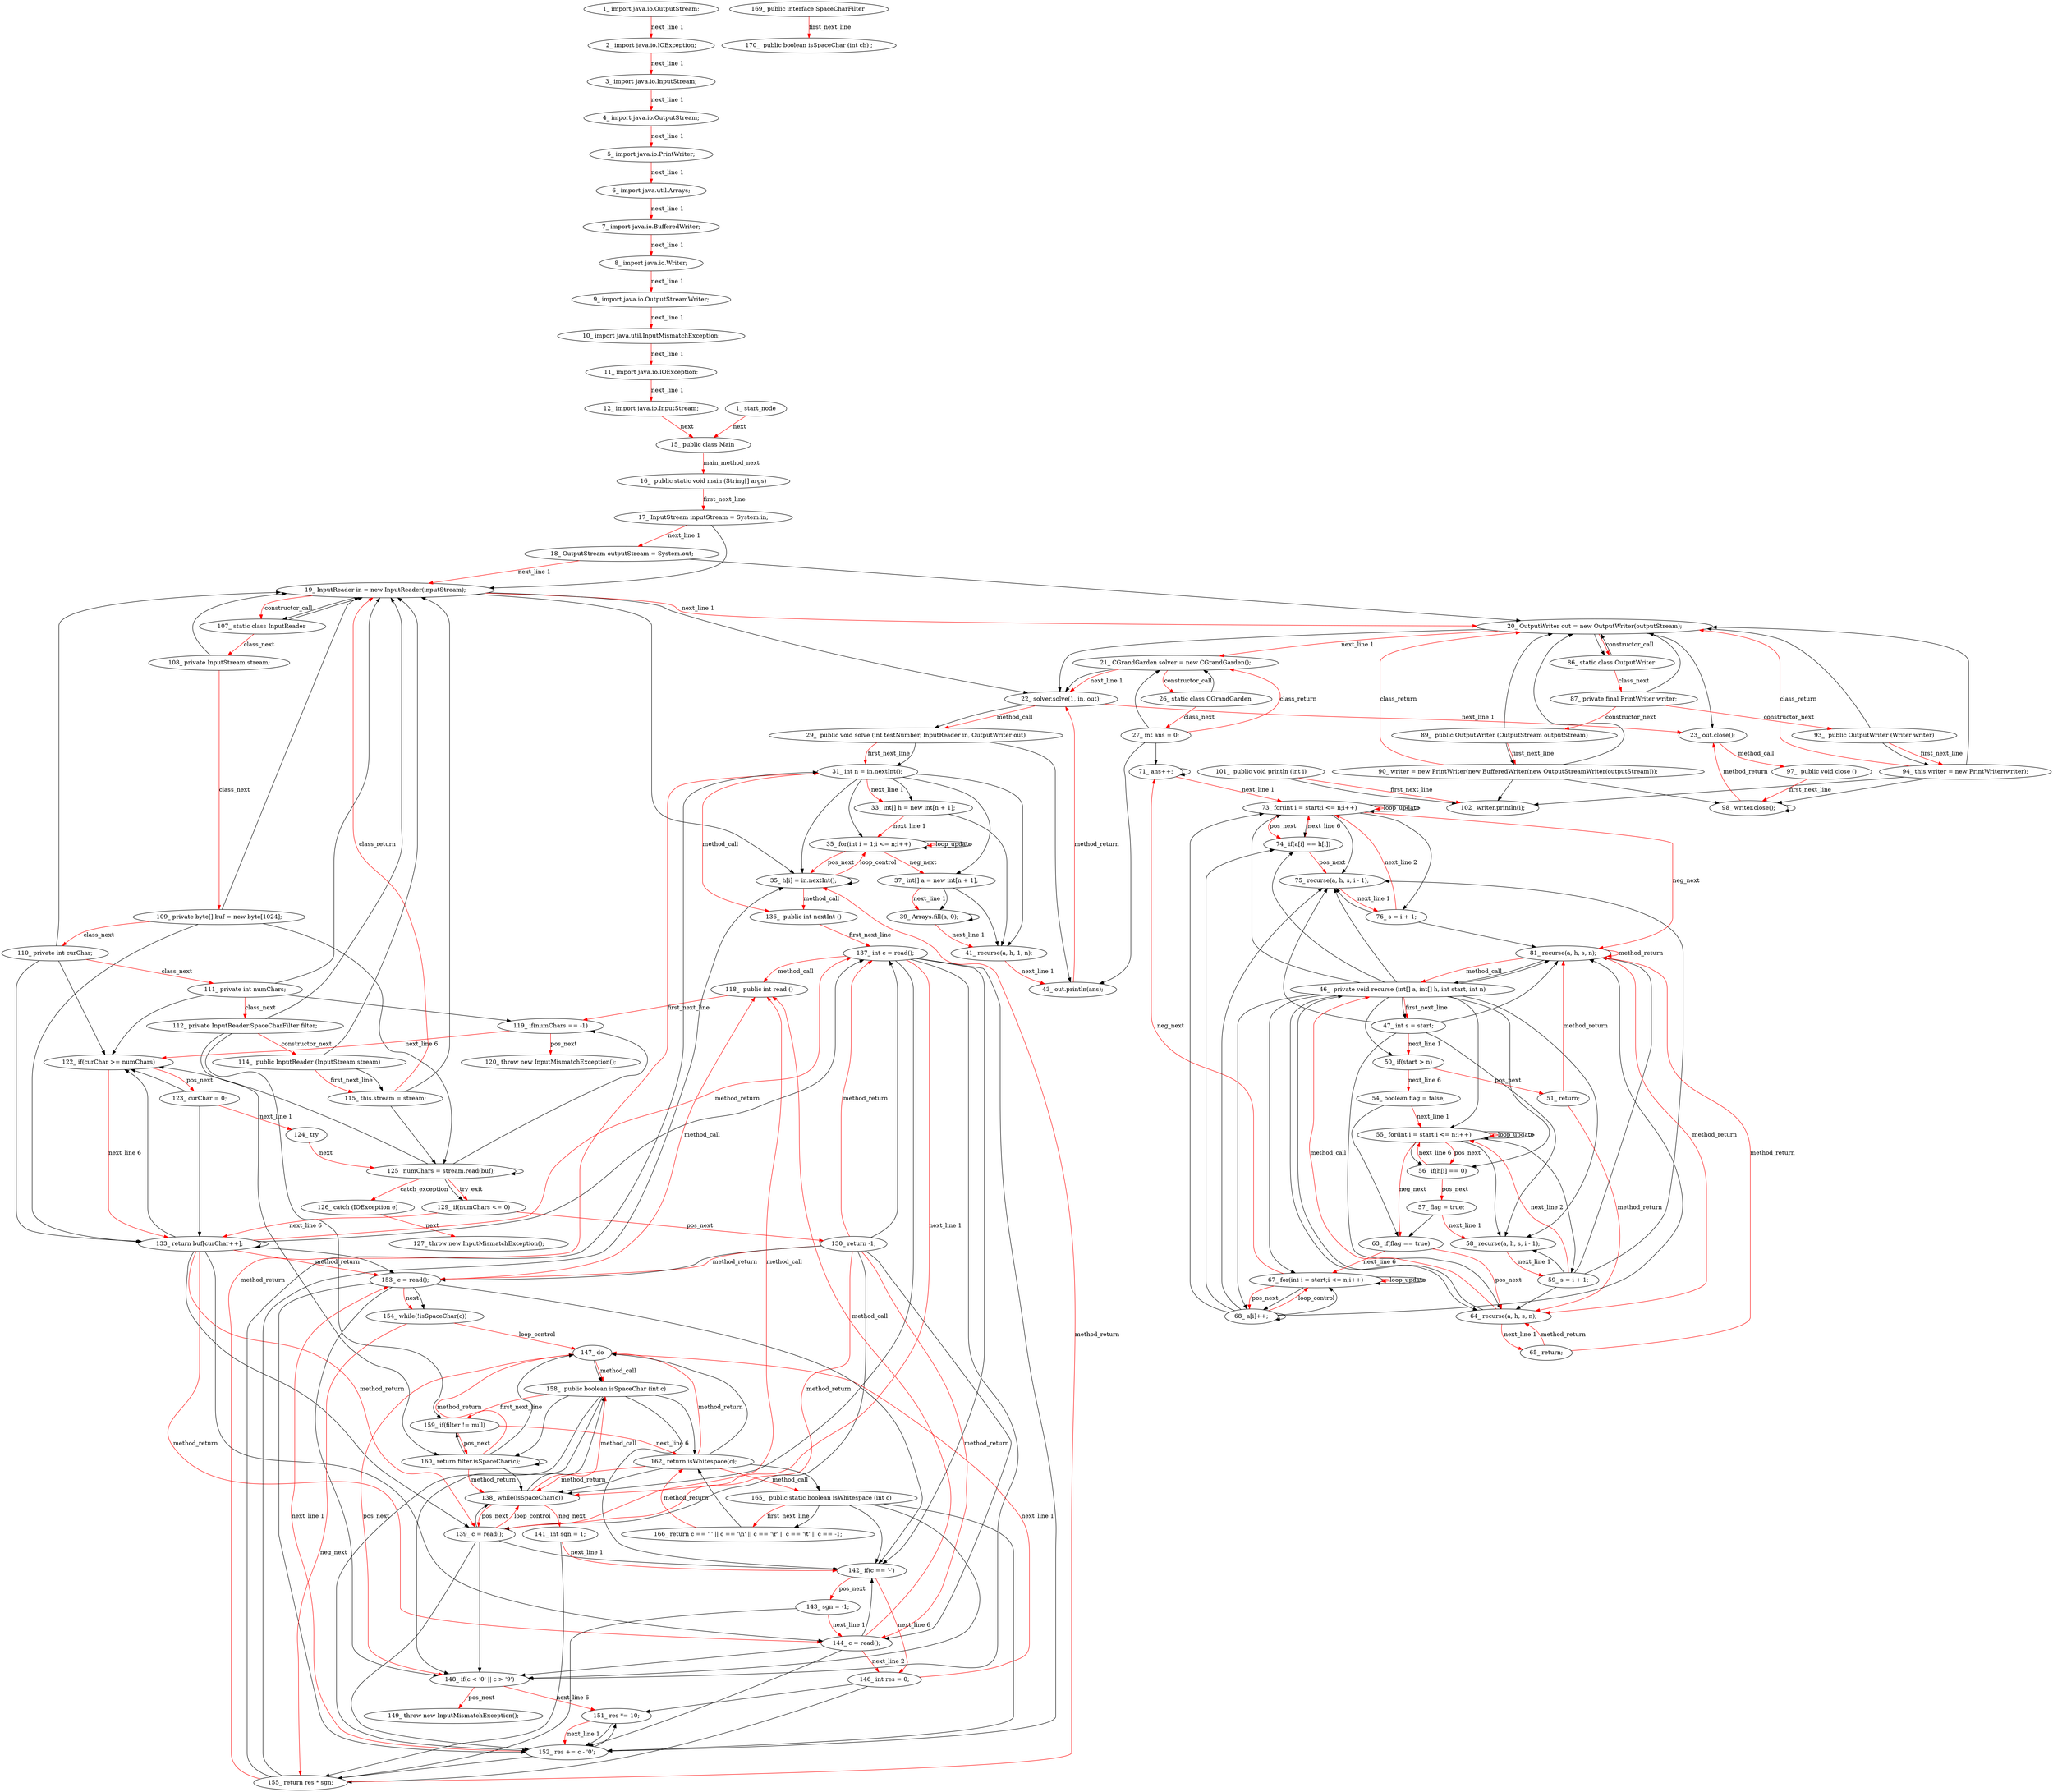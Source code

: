 digraph  {
6 [label="1_\ import\ java\.io\.OutputStream;", type_label=expression_statement];
12 [label="2_\ import\ java\.io\.IOException;", type_label=expression_statement];
18 [label="3_\ import\ java\.io\.InputStream;", type_label=expression_statement];
24 [label="4_\ import\ java\.io\.OutputStream;", type_label=expression_statement];
30 [label="5_\ import\ java\.io\.PrintWriter;", type_label=expression_statement];
36 [label="6_\ import\ java\.util\.Arrays;", type_label=expression_statement];
42 [label="7_\ import\ java\.io\.BufferedWriter;", type_label=expression_statement];
48 [label="8_\ import\ java\.io\.Writer;", type_label=expression_statement];
54 [label="9_\ import\ java\.io\.OutputStreamWriter;", type_label=expression_statement];
60 [label="10_\ import\ java\.util\.InputMismatchException;", type_label=expression_statement];
66 [label="11_\ import\ java\.io\.IOException;", type_label=expression_statement];
72 [label="12_\ import\ java\.io\.InputStream;", type_label=expression_statement];
78 [label="15_\ public\ class\ Main\ ", type_label=class_declaration];
82 [label="16_\ \ public\ static\ void\ main\ \(String\[\]\ args\)", type_label=method_declaration];
93 [label="17_\ InputStream\ inputStream\ =\ System\.in;", type_label=expression_statement];
100 [label="18_\ OutputStream\ outputStream\ =\ System\.out;", type_label=expression_statement];
107 [label="19_\ InputReader\ in\ =\ new\ InputReader\(inputStream\);", type_label=expression_statement];
115 [label="20_\ OutputWriter\ out\ =\ new\ OutputWriter\(outputStream\);", type_label=expression_statement];
123 [label="21_\ CGrandGarden\ solver\ =\ new\ CGrandGarden\(\);", type_label=expression_statement];
130 [label="22_\ solver\.solve\(1,\ in,\ out\);", type_label=expression_statement];
138 [label="23_\ out\.close\(\);", type_label=expression_statement];
143 [label="26_\ static\ class\ CGrandGarden\ ", type_label=class_declaration];
147 [label="27_\ int\ ans\ =\ 0;", type_label=expression_statement];
152 [label="29_\ \ public\ void\ solve\ \(int\ testNumber,\ InputReader\ in,\ OutputWriter\ out\)", type_label=method_declaration];
167 [label="31_\ int\ n\ =\ in\.nextInt\(\);", type_label=expression_statement];
175 [label="33_\ int\[\]\ h\ =\ new\ int\[n\ \+\ 1\];", type_label=expression_statement];
187 [label="35_\ for\(int\ i\ =\ 1;i\ <=\ n;i\+\+\)", type_label=for];
198 [label="35_\ h\[i\]\ =\ in\.nextInt\(\);", type_label=expression_statement];
207 [label="37_\ int\[\]\ a\ =\ new\ int\[n\ \+\ 1\];", type_label=expression_statement];
219 [label="39_\ Arrays\.fill\(a,\ 0\);", type_label=expression_statement];
226 [label="41_\ recurse\(a,\ h,\ 1,\ n\);", type_label=expression_statement];
234 [label="43_\ out\.println\(ans\);", type_label=expression_statement];
240 [label="46_\ \ private\ void\ recurse\ \(int\[\]\ a,\ int\[\]\ h,\ int\ start,\ int\ n\)", type_label=method_declaration];
262 [label="47_\ int\ s\ =\ start;", type_label=expression_statement];
267 [label="50_\ if\(start\ >\ n\)", type_label=if];
273 [label="51_\ return;", type_label=return];
274 [label="54_\ boolean\ flag\ =\ false;", type_label=expression_statement];
279 [label="55_\ for\(int\ i\ =\ start;i\ <=\ n;i\+\+\)", type_label=for];
291 [label="56_\ if\(h\[i\]\ ==\ 0\)", type_label=if];
299 [label="57_\ flag\ =\ true;", type_label=expression_statement];
303 [label="58_\ recurse\(a,\ h,\ s,\ i\ \-\ 1\);", type_label=expression_statement];
313 [label="59_\ s\ =\ i\ \+\ 1;", type_label=expression_statement];
319 [label="63_\ if\(flag\ ==\ true\)", type_label=if];
325 [label="64_\ recurse\(a,\ h,\ s,\ n\);", type_label=expression_statement];
333 [label="65_\ return;", type_label=return];
334 [label="67_\ for\(int\ i\ =\ start;i\ <=\ n;i\+\+\)", type_label=for];
346 [label="68_\ a\[i\]\+\+;", type_label=expression_statement];
351 [label="71_\ ans\+\+;", type_label=expression_statement];
354 [label="73_\ for\(int\ i\ =\ start;i\ <=\ n;i\+\+\)", type_label=for];
366 [label="74_\ if\(a\[i\]\ ==\ h\[i\]\)", type_label=if];
376 [label="75_\ recurse\(a,\ h,\ s,\ i\ \-\ 1\);", type_label=expression_statement];
386 [label="76_\ s\ =\ i\ \+\ 1;", type_label=expression_statement];
392 [label="81_\ recurse\(a,\ h,\ s,\ n\);", type_label=expression_statement];
400 [label="86_\ static\ class\ OutputWriter\ ", type_label=class_declaration];
404 [label="87_\ private\ final\ PrintWriter\ writer;", type_label=expression_statement];
409 [label="89_\ \ public\ OutputWriter\ \(OutputStream\ outputStream\)", type_label=constructor_declaration];
417 [label="90_\ writer\ =\ new\ PrintWriter\(new\ BufferedWriter\(new\ OutputStreamWriter\(outputStream\)\)\);", type_label=expression_statement];
430 [label="93_\ \ public\ OutputWriter\ \(Writer\ writer\)", type_label=constructor_declaration];
438 [label="94_\ this\.writer\ =\ new\ PrintWriter\(writer\);", type_label=expression_statement];
447 [label="97_\ \ public\ void\ close\ \(\)", type_label=method_declaration];
453 [label="98_\ writer\.close\(\);", type_label=expression_statement];
458 [label="101_\ \ public\ void\ println\ \(int\ i\)", type_label=method_declaration];
467 [label="102_\ writer\.println\(i\);", type_label=expression_statement];
473 [label="107_\ static\ class\ InputReader\ ", type_label=class_declaration];
477 [label="108_\ private\ InputStream\ stream;", type_label=expression_statement];
482 [label="109_\ private\ byte\[\]\ buf\ =\ new\ byte\[1024\];", type_label=expression_statement];
493 [label="110_\ private\ int\ curChar;", type_label=expression_statement];
498 [label="111_\ private\ int\ numChars;", type_label=expression_statement];
503 [label="112_\ private\ InputReader\.SpaceCharFilter\ filter;", type_label=expression_statement];
510 [label="114_\ \ public\ InputReader\ \(InputStream\ stream\)", type_label=constructor_declaration];
518 [label="115_\ this\.stream\ =\ stream;", type_label=expression_statement];
524 [label="118_\ \ public\ int\ read\ \(\)", type_label=method_declaration];
530 [label="119_\ if\(numChars\ ==\ \-1\)", type_label=if];
537 [label="120_\ throw\ new\ InputMismatchException\(\);", type_label=expression_statement];
541 [label="122_\ if\(curChar\ >=\ numChars\)", type_label=if];
547 [label="123_\ curChar\ =\ 0;", type_label=expression_statement];
551 [label="124_\ try", type_label=try];
553 [label="125_\ numChars\ =\ stream\.read\(buf\);", type_label=expression_statement];
561 [label="126_\ catch\ \(IOException\ e\)", type_label=catch];
567 [label="127_\ throw\ new\ InputMismatchException\(\);", type_label=expression_statement];
571 [label="129_\ if\(numChars\ <=\ 0\)", type_label=if];
577 [label="130_\ return\ \-1;", type_label=return];
580 [label="133_\ return\ buf\[curChar\+\+\];", type_label=return];
585 [label="136_\ \ public\ int\ nextInt\ \(\)", type_label=method_declaration];
591 [label="137_\ int\ c\ =\ read\(\);", type_label=expression_statement];
598 [label="138_\ while\(isSpaceChar\(c\)\)", type_label=while];
605 [label="139_\ c\ =\ read\(\);", type_label=expression_statement];
611 [label="141_\ int\ sgn\ =\ 1;", type_label=expression_statement];
616 [label="142_\ if\(c\ ==\ '\-'\)", type_label=if];
622 [label="143_\ sgn\ =\ \-1;", type_label=expression_statement];
627 [label="144_\ c\ =\ read\(\);", type_label=expression_statement];
633 [label="146_\ int\ res\ =\ 0;", type_label=expression_statement];
638 [label="147_\ do", type_label=do];
640 [label="148_\ if\(c\ <\ '0'\ \|\|\ c\ >\ '9'\)", type_label=if];
650 [label="149_\ throw\ new\ InputMismatchException\(\);", type_label=expression_statement];
654 [label="151_\ res\ \*=\ 10;", type_label=expression_statement];
658 [label="152_\ res\ \+=\ c\ \-\ '0';", type_label=expression_statement];
664 [label="153_\ c\ =\ read\(\);", type_label=expression_statement];
670 [label="154_\ while\(!isSpaceChar\(c\)\)", type_label=while];
676 [label="155_\ return\ res\ \*\ sgn;", type_label=return];
680 [label="158_\ \ public\ boolean\ isSpaceChar\ \(int\ c\)", type_label=method_declaration];
689 [label="159_\ if\(filter\ !=\ null\)", type_label=if];
695 [label="160_\ return\ filter\.isSpaceChar\(c\);", type_label=return];
701 [label="162_\ return\ isWhitespace\(c\);", type_label=return];
706 [label="165_\ \ public\ static\ boolean\ isWhitespace\ \(int\ c\)", type_label=method_declaration];
715 [label="166_\ return\ c\ ==\ '\ '\ \|\|\ c\ ==\ '\\n'\ \|\|\ c\ ==\ '\\r'\ \|\|\ c\ ==\ '\\t'\ \|\|\ c\ ==\ \-1;", type_label=return];
736 [label="169_\ public\ interface\ SpaceCharFilter\ ", type_label=interface_declaration];
740 [label="170_\ \ public\ boolean\ isSpaceChar\ \(int\ ch\)\ ;", type_label=method_declaration];
1 [label="1_\ start_node", type_label=start];
6 -> 12  [color=red, controlflow_type="next_line 1", edge_type=CFG_edge, key=0, label="next_line 1"];
12 -> 18  [color=red, controlflow_type="next_line 1", edge_type=CFG_edge, key=0, label="next_line 1"];
18 -> 24  [color=red, controlflow_type="next_line 1", edge_type=CFG_edge, key=0, label="next_line 1"];
24 -> 30  [color=red, controlflow_type="next_line 1", edge_type=CFG_edge, key=0, label="next_line 1"];
30 -> 36  [color=red, controlflow_type="next_line 1", edge_type=CFG_edge, key=0, label="next_line 1"];
36 -> 42  [color=red, controlflow_type="next_line 1", edge_type=CFG_edge, key=0, label="next_line 1"];
42 -> 48  [color=red, controlflow_type="next_line 1", edge_type=CFG_edge, key=0, label="next_line 1"];
48 -> 54  [color=red, controlflow_type="next_line 1", edge_type=CFG_edge, key=0, label="next_line 1"];
54 -> 60  [color=red, controlflow_type="next_line 1", edge_type=CFG_edge, key=0, label="next_line 1"];
60 -> 66  [color=red, controlflow_type="next_line 1", edge_type=CFG_edge, key=0, label="next_line 1"];
66 -> 72  [color=red, controlflow_type="next_line 1", edge_type=CFG_edge, key=0, label="next_line 1"];
72 -> 78  [color=red, controlflow_type=next, edge_type=CFG_edge, key=0, label=next];
78 -> 82  [color=red, controlflow_type=main_method_next, edge_type=CFG_edge, key=0, label=main_method_next];
82 -> 93  [color=red, controlflow_type=first_next_line, edge_type=CFG_edge, key=0, label=first_next_line];
93 -> 100  [color=red, controlflow_type="next_line 1", edge_type=CFG_edge, key=0, label="next_line 1"];
93 -> 107  [key=0, used_def=inputStream];
100 -> 107  [color=red, controlflow_type="next_line 1", edge_type=CFG_edge, key=0, label="next_line 1"];
100 -> 115  [key=0, used_def=outputStream];
107 -> 115  [color=red, controlflow_type="next_line 1", edge_type=CFG_edge, key=0, label="next_line 1"];
107 -> 473  [color=red, controlflow_type="constructor_call|111", edge_type=CFG_edge, key=0, label=constructor_call, target_constructor=510];
107 -> 473  [key=1];
107 -> 130  [key=0, used_def=in];
107 -> 198  [key=0, used_def=in];
115 -> 123  [color=red, controlflow_type="next_line 1", edge_type=CFG_edge, key=0, label="next_line 1"];
115 -> 400  [color=red, controlflow_type="constructor_call|119", edge_type=CFG_edge, key=0, label=constructor_call, target_constructor=409];
115 -> 400  [key=1];
115 -> 130  [key=0, used_def=out];
115 -> 138  [key=0, used_def=out];
123 -> 130  [color=red, controlflow_type="next_line 1", edge_type=CFG_edge, key=0, label="next_line 1"];
123 -> 130  [key=1, used_def=solver];
123 -> 143  [color=red, controlflow_type="constructor_call|127", edge_type=CFG_edge, key=0, label=constructor_call];
130 -> 138  [color=red, controlflow_type="next_line 1", edge_type=CFG_edge, key=0, label="next_line 1"];
130 -> 152  [color=red, controlflow_type="method_call|131", edge_type=CFG_edge, key=0, label=method_call];
130 -> 152  [key=1];
138 -> 447  [color=red, controlflow_type="method_call|139", edge_type=CFG_edge, key=0, label=method_call];
143 -> 147  [color=red, controlflow_type=class_next, edge_type=CFG_edge, key=0, label=class_next];
143 -> 123  [key=0];
147 -> 123  [color=red, controlflow_type=class_return, edge_type=CFG_edge, key=0, label=class_return];
147 -> 123  [key=1];
147 -> 234  [key=0, used_def=ans];
147 -> 351  [key=0, used_def=ans];
152 -> 167  [color=red, controlflow_type=first_next_line, edge_type=CFG_edge, key=0, label=first_next_line];
152 -> 167  [key=1, used_def=in];
152 -> 234  [key=0, used_def=out];
167 -> 175  [color=red, controlflow_type="next_line 1", edge_type=CFG_edge, key=0, label="next_line 1"];
167 -> 175  [key=1, used_def=n];
167 -> 585  [color=red, controlflow_type="method_call|171", edge_type=CFG_edge, key=0, label=method_call];
167 -> 187  [key=0, used_def=n];
167 -> 198  [key=0, used_def=in];
167 -> 207  [key=0, used_def=n];
167 -> 226  [key=0, used_def=n];
175 -> 187  [color=red, controlflow_type="next_line 1", edge_type=CFG_edge, key=0, label="next_line 1"];
175 -> 226  [key=0, used_def=h];
187 -> 198  [color=red, controlflow_type=pos_next, edge_type=CFG_edge, key=0, label=pos_next];
187 -> 207  [color=red, controlflow_type=neg_next, edge_type=CFG_edge, key=0, label=neg_next];
187 -> 187  [color=red, controlflow_type=loop_update, edge_type=CFG_edge, key=0, label=loop_update];
187 -> 187  [key=1, used_def=i];
198 -> 187  [color=red, controlflow_type=loop_control, edge_type=CFG_edge, key=0, label=loop_control];
198 -> 585  [color=red, controlflow_type="method_call|203", edge_type=CFG_edge, key=0, label=method_call];
198 -> 198  [key=0, used_def=in];
207 -> 219  [color=red, controlflow_type="next_line 1", edge_type=CFG_edge, key=0, label="next_line 1"];
207 -> 219  [key=1, used_def=a];
207 -> 226  [key=0, used_def=a];
219 -> 226  [color=red, controlflow_type="next_line 1", edge_type=CFG_edge, key=0, label="next_line 1"];
219 -> 219  [key=0, used_def=Arrays];
226 -> 234  [color=red, controlflow_type="next_line 1", edge_type=CFG_edge, key=0, label="next_line 1"];
234 -> 130  [color=red, controlflow_type=method_return, edge_type=CFG_edge, key=0, label=method_return];
240 -> 262  [color=red, controlflow_type=first_next_line, edge_type=CFG_edge, key=0, label=first_next_line];
240 -> 262  [key=1, used_def=start];
240 -> 267  [key=0, used_def=start];
240 -> 279  [key=0, used_def=n];
240 -> 291  [key=0, used_def=h];
240 -> 303  [key=0, used_def=a];
240 -> 325  [key=0, used_def=a];
240 -> 334  [key=0, used_def=n];
240 -> 346  [key=0, used_def=a];
240 -> 354  [key=0, used_def=n];
240 -> 366  [key=0, used_def=a];
240 -> 376  [key=0, used_def=a];
240 -> 392  [key=0, used_def=a];
262 -> 267  [color=red, controlflow_type="next_line 1", edge_type=CFG_edge, key=0, label="next_line 1"];
262 -> 303  [key=0, used_def=s];
262 -> 325  [key=0, used_def=s];
262 -> 376  [key=0, used_def=s];
262 -> 392  [key=0, used_def=s];
267 -> 273  [color=red, controlflow_type=pos_next, edge_type=CFG_edge, key=0, label=pos_next];
267 -> 274  [color=red, controlflow_type="next_line 6", edge_type=CFG_edge, key=0, label="next_line 6"];
273 -> 325  [color=red, controlflow_type=method_return, edge_type=CFG_edge, key=0, label=method_return];
273 -> 392  [color=red, controlflow_type=method_return, edge_type=CFG_edge, key=0, label=method_return];
274 -> 279  [color=red, controlflow_type="next_line 1", edge_type=CFG_edge, key=0, label="next_line 1"];
274 -> 319  [key=0, used_def=flag];
279 -> 291  [color=red, controlflow_type=pos_next, edge_type=CFG_edge, key=0, label=pos_next];
279 -> 291  [key=1, used_def=i];
279 -> 319  [color=red, controlflow_type=neg_next, edge_type=CFG_edge, key=0, label=neg_next];
279 -> 279  [color=red, controlflow_type=loop_update, edge_type=CFG_edge, key=0, label=loop_update];
279 -> 279  [key=1, used_def=i];
279 -> 303  [key=0, used_def=i];
279 -> 313  [key=0, used_def=i];
291 -> 299  [color=red, controlflow_type=pos_next, edge_type=CFG_edge, key=0, label=pos_next];
291 -> 279  [color=red, controlflow_type="next_line 6", edge_type=CFG_edge, key=0, label="next_line 6"];
299 -> 303  [color=red, controlflow_type="next_line 1", edge_type=CFG_edge, key=0, label="next_line 1"];
299 -> 319  [key=0, used_def=flag];
303 -> 313  [color=red, controlflow_type="next_line 1", edge_type=CFG_edge, key=0, label="next_line 1"];
313 -> 279  [color=red, controlflow_type="next_line 2", edge_type=CFG_edge, key=0, label="next_line 2"];
313 -> 303  [key=0, used_def=s];
313 -> 325  [key=0, used_def=s];
313 -> 376  [key=0, used_def=s];
313 -> 392  [key=0, used_def=s];
319 -> 325  [color=red, controlflow_type=pos_next, edge_type=CFG_edge, key=0, label=pos_next];
319 -> 334  [color=red, controlflow_type="next_line 6", edge_type=CFG_edge, key=0, label="next_line 6"];
325 -> 333  [color=red, controlflow_type="next_line 1", edge_type=CFG_edge, key=0, label="next_line 1"];
325 -> 240  [color=red, controlflow_type="method_call|326", edge_type=CFG_edge, key=0, label=method_call];
325 -> 240  [key=1];
333 -> 325  [color=red, controlflow_type=method_return, edge_type=CFG_edge, key=0, label=method_return];
333 -> 392  [color=red, controlflow_type=method_return, edge_type=CFG_edge, key=0, label=method_return];
334 -> 346  [color=red, controlflow_type=pos_next, edge_type=CFG_edge, key=0, label=pos_next];
334 -> 346  [key=1, used_def=i];
334 -> 351  [color=red, controlflow_type=neg_next, edge_type=CFG_edge, key=0, label=neg_next];
334 -> 334  [color=red, controlflow_type=loop_update, edge_type=CFG_edge, key=0, label=loop_update];
334 -> 334  [key=1, used_def=i];
346 -> 334  [color=red, controlflow_type=loop_control, edge_type=CFG_edge, key=0, label=loop_control];
346 -> 334  [key=1, used_def=i];
346 -> 346  [key=0, used_def=a];
346 -> 354  [key=0, used_def=n];
346 -> 366  [key=0, used_def=a];
346 -> 376  [key=0, used_def=a];
346 -> 392  [key=0, used_def=a];
351 -> 354  [color=red, controlflow_type="next_line 1", edge_type=CFG_edge, key=0, label="next_line 1"];
351 -> 351  [key=0, used_def=ans];
354 -> 366  [color=red, controlflow_type=pos_next, edge_type=CFG_edge, key=0, label=pos_next];
354 -> 366  [key=1, used_def=i];
354 -> 392  [color=red, controlflow_type=neg_next, edge_type=CFG_edge, key=0, label=neg_next];
354 -> 354  [color=red, controlflow_type=loop_update, edge_type=CFG_edge, key=0, label=loop_update];
354 -> 354  [key=1, used_def=i];
354 -> 376  [key=0, used_def=i];
354 -> 386  [key=0, used_def=i];
366 -> 376  [color=red, controlflow_type=pos_next, edge_type=CFG_edge, key=0, label=pos_next];
366 -> 354  [color=red, controlflow_type="next_line 6", edge_type=CFG_edge, key=0, label="next_line 6"];
376 -> 386  [color=red, controlflow_type="next_line 1", edge_type=CFG_edge, key=0, label="next_line 1"];
386 -> 354  [color=red, controlflow_type="next_line 2", edge_type=CFG_edge, key=0, label="next_line 2"];
386 -> 376  [key=0, used_def=s];
386 -> 392  [key=0, used_def=s];
392 -> 325  [color=red, controlflow_type=method_return, edge_type=CFG_edge, key=0, label=method_return];
392 -> 240  [color=red, controlflow_type="method_call|393", edge_type=CFG_edge, key=0, label=method_call];
392 -> 240  [key=1];
392 -> 392  [color=red, controlflow_type=method_return, edge_type=CFG_edge, key=0, label=method_return];
400 -> 404  [color=red, controlflow_type=class_next, edge_type=CFG_edge, key=0, label=class_next];
400 -> 115  [key=0];
404 -> 409  [color=red, controlflow_type=constructor_next, edge_type=CFG_edge, key=0, label=constructor_next];
404 -> 430  [color=red, controlflow_type=constructor_next, edge_type=CFG_edge, key=0, label=constructor_next];
404 -> 115  [key=0];
409 -> 417  [color=red, controlflow_type=first_next_line, edge_type=CFG_edge, key=0, label=first_next_line];
409 -> 417  [key=1, used_def=outputStream];
409 -> 115  [key=0];
417 -> 115  [color=red, controlflow_type=class_return, edge_type=CFG_edge, key=0, label=class_return];
417 -> 115  [key=1];
417 -> 453  [key=0, used_def=writer];
417 -> 467  [key=0, used_def=writer];
430 -> 438  [color=red, controlflow_type=first_next_line, edge_type=CFG_edge, key=0, label=first_next_line];
430 -> 438  [key=1, used_def=writer];
430 -> 115  [key=0];
438 -> 115  [color=red, controlflow_type=class_return, edge_type=CFG_edge, key=0, label=class_return];
438 -> 115  [key=1];
438 -> 453  [key=0, used_def=writer];
438 -> 467  [key=0, used_def=writer];
447 -> 453  [color=red, controlflow_type=first_next_line, edge_type=CFG_edge, key=0, label=first_next_line];
453 -> 138  [color=red, controlflow_type=method_return, edge_type=CFG_edge, key=0, label=method_return];
453 -> 453  [key=0, used_def=writer];
458 -> 467  [color=red, controlflow_type=first_next_line, edge_type=CFG_edge, key=0, label=first_next_line];
458 -> 467  [key=1, used_def=i];
473 -> 477  [color=red, controlflow_type=class_next, edge_type=CFG_edge, key=0, label=class_next];
473 -> 107  [key=0];
477 -> 482  [color=red, controlflow_type=class_next, edge_type=CFG_edge, key=0, label=class_next];
477 -> 107  [key=0];
482 -> 493  [color=red, controlflow_type=class_next, edge_type=CFG_edge, key=0, label=class_next];
482 -> 553  [key=0, used_def=buf];
482 -> 580  [key=0, used_def=buf];
482 -> 107  [key=0];
493 -> 498  [color=red, controlflow_type=class_next, edge_type=CFG_edge, key=0, label=class_next];
493 -> 541  [key=0, used_def=curChar];
493 -> 580  [key=0, used_def=curChar];
493 -> 107  [key=0];
498 -> 503  [color=red, controlflow_type=class_next, edge_type=CFG_edge, key=0, label=class_next];
498 -> 530  [key=0, used_def=numChars];
498 -> 541  [key=0, used_def=numChars];
498 -> 107  [key=0];
503 -> 510  [color=red, controlflow_type=constructor_next, edge_type=CFG_edge, key=0, label=constructor_next];
503 -> 689  [key=0, used_def=filter];
503 -> 695  [key=0, used_def=filter];
503 -> 107  [key=0];
510 -> 518  [color=red, controlflow_type=first_next_line, edge_type=CFG_edge, key=0, label=first_next_line];
510 -> 518  [key=1, used_def=stream];
510 -> 107  [key=0];
518 -> 107  [color=red, controlflow_type=class_return, edge_type=CFG_edge, key=0, label=class_return];
518 -> 107  [key=1];
518 -> 553  [key=0, used_def=stream];
524 -> 530  [color=red, controlflow_type=first_next_line, edge_type=CFG_edge, key=0, label=first_next_line];
530 -> 537  [color=red, controlflow_type=pos_next, edge_type=CFG_edge, key=0, label=pos_next];
530 -> 541  [color=red, controlflow_type="next_line 6", edge_type=CFG_edge, key=0, label="next_line 6"];
541 -> 547  [color=red, controlflow_type=pos_next, edge_type=CFG_edge, key=0, label=pos_next];
541 -> 580  [color=red, controlflow_type="next_line 6", edge_type=CFG_edge, key=0, label="next_line 6"];
547 -> 551  [color=red, controlflow_type="next_line 1", edge_type=CFG_edge, key=0, label="next_line 1"];
547 -> 541  [key=0, used_def=curChar];
547 -> 580  [key=0, used_def=curChar];
551 -> 553  [color=red, controlflow_type=next, edge_type=CFG_edge, key=0, label=next];
553 -> 561  [color=red, controlflow_type=catch_exception, edge_type=CFG_edge, key=0, label=catch_exception];
553 -> 571  [color=red, controlflow_type=try_exit, edge_type=CFG_edge, key=0, label=try_exit];
553 -> 571  [key=1, used_def=numChars];
553 -> 530  [key=0, used_def=numChars];
553 -> 541  [key=0, used_def=numChars];
553 -> 553  [key=0, used_def=stream];
561 -> 567  [color=red, controlflow_type=next, edge_type=CFG_edge, key=0, label=next];
571 -> 577  [color=red, controlflow_type=pos_next, edge_type=CFG_edge, key=0, label=pos_next];
571 -> 580  [color=red, controlflow_type="next_line 6", edge_type=CFG_edge, key=0, label="next_line 6"];
577 -> 591  [color=red, controlflow_type=method_return, edge_type=CFG_edge, key=0, label=method_return];
577 -> 591  [key=1];
577 -> 605  [color=red, controlflow_type=method_return, edge_type=CFG_edge, key=0, label=method_return];
577 -> 605  [key=1];
577 -> 627  [color=red, controlflow_type=method_return, edge_type=CFG_edge, key=0, label=method_return];
577 -> 627  [key=1];
577 -> 664  [color=red, controlflow_type=method_return, edge_type=CFG_edge, key=0, label=method_return];
577 -> 664  [key=1];
580 -> 591  [color=red, controlflow_type=method_return, edge_type=CFG_edge, key=0, label=method_return];
580 -> 591  [key=1];
580 -> 605  [color=red, controlflow_type=method_return, edge_type=CFG_edge, key=0, label=method_return];
580 -> 605  [key=1];
580 -> 627  [color=red, controlflow_type=method_return, edge_type=CFG_edge, key=0, label=method_return];
580 -> 627  [key=1];
580 -> 664  [color=red, controlflow_type=method_return, edge_type=CFG_edge, key=0, label=method_return];
580 -> 664  [key=1];
580 -> 541  [key=0, used_def=curChar];
580 -> 580  [key=0, used_def=curChar];
585 -> 591  [color=red, controlflow_type=first_next_line, edge_type=CFG_edge, key=0, label=first_next_line];
591 -> 598  [color=red, controlflow_type="next_line 1", edge_type=CFG_edge, key=0, label="next_line 1"];
591 -> 598  [key=1, used_def=c];
591 -> 524  [color=red, controlflow_type="method_call|595", edge_type=CFG_edge, key=0, label=method_call];
591 -> 616  [key=0, used_def=c];
591 -> 640  [key=0, used_def=c];
591 -> 658  [key=0, used_def=c];
598 -> 605  [color=red, controlflow_type=pos_next, edge_type=CFG_edge, key=0, label=pos_next];
598 -> 611  [color=red, controlflow_type=neg_next, edge_type=CFG_edge, key=0, label=neg_next];
598 -> 680  [color=red, controlflow_type="method_call|600", edge_type=CFG_edge, key=0, label=method_call];
598 -> 680  [key=1];
605 -> 598  [color=red, controlflow_type=loop_control, edge_type=CFG_edge, key=0, label=loop_control];
605 -> 598  [key=1, used_def=c];
605 -> 524  [color=red, controlflow_type="method_call|608", edge_type=CFG_edge, key=0, label=method_call];
605 -> 616  [key=0, used_def=c];
605 -> 640  [key=0, used_def=c];
605 -> 658  [key=0, used_def=c];
611 -> 616  [color=red, controlflow_type="next_line 1", edge_type=CFG_edge, key=0, label="next_line 1"];
611 -> 676  [key=0, used_def=sgn];
616 -> 622  [color=red, controlflow_type=pos_next, edge_type=CFG_edge, key=0, label=pos_next];
616 -> 633  [color=red, controlflow_type="next_line 6", edge_type=CFG_edge, key=0, label="next_line 6"];
622 -> 627  [color=red, controlflow_type="next_line 1", edge_type=CFG_edge, key=0, label="next_line 1"];
622 -> 676  [key=0, used_def=sgn];
627 -> 633  [color=red, controlflow_type="next_line 2", edge_type=CFG_edge, key=0, label="next_line 2"];
627 -> 524  [color=red, controlflow_type="method_call|630", edge_type=CFG_edge, key=0, label=method_call];
627 -> 616  [key=0, used_def=c];
627 -> 640  [key=0, used_def=c];
627 -> 658  [key=0, used_def=c];
633 -> 638  [color=red, controlflow_type="next_line 1", edge_type=CFG_edge, key=0, label="next_line 1"];
633 -> 654  [key=0, used_def=res];
633 -> 676  [key=0, used_def=res];
638 -> 640  [color=red, controlflow_type=pos_next, edge_type=CFG_edge, key=0, label=pos_next];
638 -> 680  [color=red, controlflow_type="method_call|672", edge_type=CFG_edge, key=0, label=method_call];
638 -> 680  [key=1];
640 -> 650  [color=red, controlflow_type=pos_next, edge_type=CFG_edge, key=0, label=pos_next];
640 -> 654  [color=red, controlflow_type="next_line 6", edge_type=CFG_edge, key=0, label="next_line 6"];
654 -> 658  [color=red, controlflow_type="next_line 1", edge_type=CFG_edge, key=0, label="next_line 1"];
654 -> 658  [key=1, used_def=res];
658 -> 664  [color=red, controlflow_type="next_line 1", edge_type=CFG_edge, key=0, label="next_line 1"];
658 -> 654  [key=0, used_def=res];
658 -> 676  [key=0, used_def=res];
664 -> 670  [color=red, controlflow_type=next, edge_type=CFG_edge, key=0, label=next];
664 -> 670  [key=1, used_def=c];
664 -> 524  [color=red, controlflow_type="method_call|667", edge_type=CFG_edge, key=0, label=method_call];
664 -> 616  [key=0, used_def=c];
664 -> 640  [key=0, used_def=c];
664 -> 658  [key=0, used_def=c];
670 -> 638  [color=red, controlflow_type=loop_control, edge_type=CFG_edge, key=0, label=loop_control];
670 -> 676  [color=red, controlflow_type=neg_next, edge_type=CFG_edge, key=0, label=neg_next];
676 -> 167  [color=red, controlflow_type=method_return, edge_type=CFG_edge, key=0, label=method_return];
676 -> 167  [key=1];
676 -> 198  [color=red, controlflow_type=method_return, edge_type=CFG_edge, key=0, label=method_return];
676 -> 198  [key=1];
680 -> 689  [color=red, controlflow_type=first_next_line, edge_type=CFG_edge, key=0, label=first_next_line];
680 -> 616  [key=0, used_def=c];
680 -> 640  [key=0, used_def=c];
680 -> 658  [key=0, used_def=c];
680 -> 695  [key=0, used_def=c];
680 -> 701  [key=0, used_def=c];
689 -> 695  [color=red, controlflow_type=pos_next, edge_type=CFG_edge, key=0, label=pos_next];
689 -> 701  [color=red, controlflow_type="next_line 6", edge_type=CFG_edge, key=0, label="next_line 6"];
695 -> 598  [color=red, controlflow_type=method_return, edge_type=CFG_edge, key=0, label=method_return];
695 -> 598  [key=1];
695 -> 638  [color=red, controlflow_type=method_return, edge_type=CFG_edge, key=0, label=method_return];
695 -> 638  [key=1];
695 -> 689  [key=0, used_def=filter];
695 -> 695  [key=0, used_def=filter];
701 -> 598  [color=red, controlflow_type=method_return, edge_type=CFG_edge, key=0, label=method_return];
701 -> 598  [key=1];
701 -> 638  [color=red, controlflow_type=method_return, edge_type=CFG_edge, key=0, label=method_return];
701 -> 638  [key=1];
701 -> 706  [color=red, controlflow_type="method_call|702", edge_type=CFG_edge, key=0, label=method_call];
701 -> 706  [key=1];
706 -> 715  [color=red, controlflow_type=first_next_line, edge_type=CFG_edge, key=0, label=first_next_line];
706 -> 715  [key=1, used_def=c];
706 -> 616  [key=0, used_def=c];
706 -> 640  [key=0, used_def=c];
706 -> 658  [key=0, used_def=c];
715 -> 701  [color=red, controlflow_type=method_return, edge_type=CFG_edge, key=0, label=method_return];
715 -> 701  [key=1];
736 -> 740  [color=red, controlflow_type=first_next_line, edge_type=CFG_edge, key=0, label=first_next_line];
1 -> 78  [color=red, controlflow_type=next, edge_type=CFG_edge, key=0, label=next];
}
